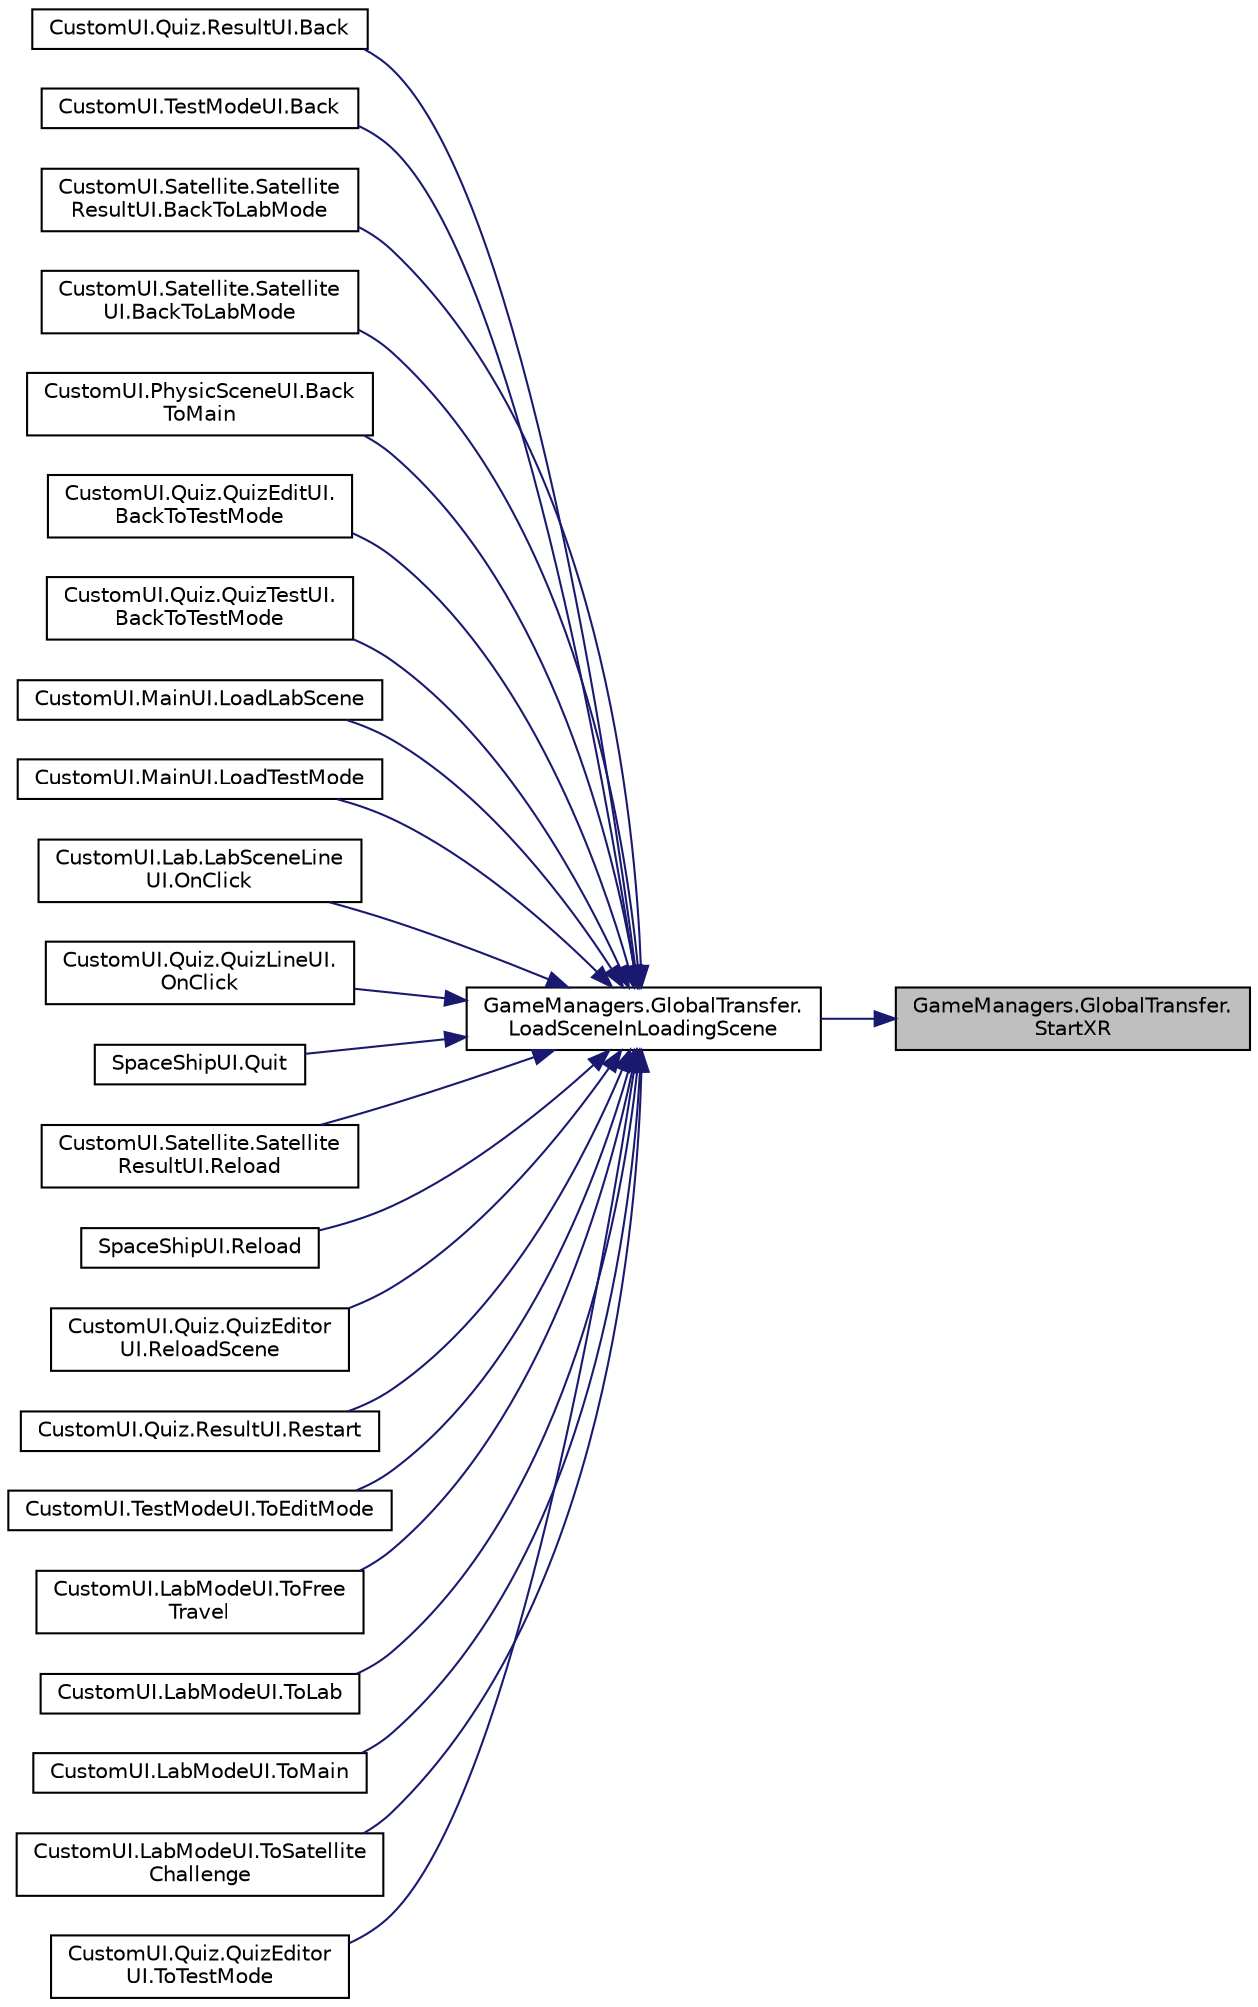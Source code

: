 digraph "GameManagers.GlobalTransfer.StartXR"
{
 // INTERACTIVE_SVG=YES
 // LATEX_PDF_SIZE
  edge [fontname="Helvetica",fontsize="10",labelfontname="Helvetica",labelfontsize="10"];
  node [fontname="Helvetica",fontsize="10",shape=record];
  rankdir="RL";
  Node1 [label="GameManagers.GlobalTransfer.\lStartXR",height=0.2,width=0.4,color="black", fillcolor="grey75", style="filled", fontcolor="black",tooltip=" "];
  Node1 -> Node2 [dir="back",color="midnightblue",fontsize="10",style="solid",fontname="Helvetica"];
  Node2 [label="GameManagers.GlobalTransfer.\lLoadSceneInLoadingScene",height=0.2,width=0.4,color="black", fillcolor="white", style="filled",URL="$class_game_managers_1_1_global_transfer.html#a96550d206f25a2d8d89af6c365617a55",tooltip="在Loading场景中加载新场景"];
  Node2 -> Node3 [dir="back",color="midnightblue",fontsize="10",style="solid",fontname="Helvetica"];
  Node3 [label="CustomUI.Quiz.ResultUI.Back",height=0.2,width=0.4,color="black", fillcolor="white", style="filled",URL="$class_custom_u_i_1_1_quiz_1_1_result_u_i.html#a428d94a0af83f0ccae3a0952c8b2f020",tooltip=" "];
  Node2 -> Node4 [dir="back",color="midnightblue",fontsize="10",style="solid",fontname="Helvetica"];
  Node4 [label="CustomUI.TestModeUI.Back",height=0.2,width=0.4,color="black", fillcolor="white", style="filled",URL="$class_custom_u_i_1_1_test_mode_u_i.html#af289391fc25d74c3624fb8a66226538f",tooltip=" "];
  Node2 -> Node5 [dir="back",color="midnightblue",fontsize="10",style="solid",fontname="Helvetica"];
  Node5 [label="CustomUI.Satellite.Satellite\lResultUI.BackToLabMode",height=0.2,width=0.4,color="black", fillcolor="white", style="filled",URL="$class_custom_u_i_1_1_satellite_1_1_satellite_result_u_i.html#a0ec4ad20ee3556da9cf61b8d228ef9fe",tooltip=" "];
  Node2 -> Node6 [dir="back",color="midnightblue",fontsize="10",style="solid",fontname="Helvetica"];
  Node6 [label="CustomUI.Satellite.Satellite\lUI.BackToLabMode",height=0.2,width=0.4,color="black", fillcolor="white", style="filled",URL="$class_custom_u_i_1_1_satellite_1_1_satellite_u_i.html#aaa3188a75f4f2a2c911dcb4a74cc21dc",tooltip=" "];
  Node2 -> Node7 [dir="back",color="midnightblue",fontsize="10",style="solid",fontname="Helvetica"];
  Node7 [label="CustomUI.PhysicSceneUI.Back\lToMain",height=0.2,width=0.4,color="black", fillcolor="white", style="filled",URL="$class_custom_u_i_1_1_physic_scene_u_i.html#a9256136931bac4afc309bc4691955000",tooltip=" "];
  Node2 -> Node8 [dir="back",color="midnightblue",fontsize="10",style="solid",fontname="Helvetica"];
  Node8 [label="CustomUI.Quiz.QuizEditUI.\lBackToTestMode",height=0.2,width=0.4,color="black", fillcolor="white", style="filled",URL="$class_custom_u_i_1_1_quiz_1_1_quiz_edit_u_i.html#a40e3c0662516ad140b7c5d4588bcfe2b",tooltip=" "];
  Node2 -> Node9 [dir="back",color="midnightblue",fontsize="10",style="solid",fontname="Helvetica"];
  Node9 [label="CustomUI.Quiz.QuizTestUI.\lBackToTestMode",height=0.2,width=0.4,color="black", fillcolor="white", style="filled",URL="$class_custom_u_i_1_1_quiz_1_1_quiz_test_u_i.html#a02e4c88699a323e283d80ac15cf0b8eb",tooltip=" "];
  Node2 -> Node10 [dir="back",color="midnightblue",fontsize="10",style="solid",fontname="Helvetica"];
  Node10 [label="CustomUI.MainUI.LoadLabScene",height=0.2,width=0.4,color="black", fillcolor="white", style="filled",URL="$class_custom_u_i_1_1_main_u_i.html#ac0d588b53b6403af5bb7f8834e282602",tooltip=" "];
  Node2 -> Node11 [dir="back",color="midnightblue",fontsize="10",style="solid",fontname="Helvetica"];
  Node11 [label="CustomUI.MainUI.LoadTestMode",height=0.2,width=0.4,color="black", fillcolor="white", style="filled",URL="$class_custom_u_i_1_1_main_u_i.html#abc3e1c7602bf017e513d74b03d4e6af1",tooltip=" "];
  Node2 -> Node12 [dir="back",color="midnightblue",fontsize="10",style="solid",fontname="Helvetica"];
  Node12 [label="CustomUI.Lab.LabSceneLine\lUI.OnClick",height=0.2,width=0.4,color="black", fillcolor="white", style="filled",URL="$class_custom_u_i_1_1_lab_1_1_lab_scene_line_u_i.html#a0a61ad5fd5b250be9321e61bea240832",tooltip=" "];
  Node2 -> Node13 [dir="back",color="midnightblue",fontsize="10",style="solid",fontname="Helvetica"];
  Node13 [label="CustomUI.Quiz.QuizLineUI.\lOnClick",height=0.2,width=0.4,color="black", fillcolor="white", style="filled",URL="$class_custom_u_i_1_1_quiz_1_1_quiz_line_u_i.html#a894b5ca9aab4f5db14135f3f544dbe4f",tooltip=" "];
  Node2 -> Node14 [dir="back",color="midnightblue",fontsize="10",style="solid",fontname="Helvetica"];
  Node14 [label="SpaceShipUI.Quit",height=0.2,width=0.4,color="black", fillcolor="white", style="filled",URL="$class_space_ship_u_i.html#ae26c22fcaff74d17010450142a5e4bec",tooltip=" "];
  Node2 -> Node15 [dir="back",color="midnightblue",fontsize="10",style="solid",fontname="Helvetica"];
  Node15 [label="CustomUI.Satellite.Satellite\lResultUI.Reload",height=0.2,width=0.4,color="black", fillcolor="white", style="filled",URL="$class_custom_u_i_1_1_satellite_1_1_satellite_result_u_i.html#ab0d0e9d10a6a97b8f026e2373fbd5425",tooltip=" "];
  Node2 -> Node16 [dir="back",color="midnightblue",fontsize="10",style="solid",fontname="Helvetica"];
  Node16 [label="SpaceShipUI.Reload",height=0.2,width=0.4,color="black", fillcolor="white", style="filled",URL="$class_space_ship_u_i.html#ab3188b3d7bb399426f4a806d34cb0ac4",tooltip=" "];
  Node2 -> Node17 [dir="back",color="midnightblue",fontsize="10",style="solid",fontname="Helvetica"];
  Node17 [label="CustomUI.Quiz.QuizEditor\lUI.ReloadScene",height=0.2,width=0.4,color="black", fillcolor="white", style="filled",URL="$class_custom_u_i_1_1_quiz_1_1_quiz_editor_u_i.html#af93afe3be1c58c27c4b2e87684cd75c1",tooltip=" "];
  Node2 -> Node18 [dir="back",color="midnightblue",fontsize="10",style="solid",fontname="Helvetica"];
  Node18 [label="CustomUI.Quiz.ResultUI.Restart",height=0.2,width=0.4,color="black", fillcolor="white", style="filled",URL="$class_custom_u_i_1_1_quiz_1_1_result_u_i.html#aa899d0c576fa3eb364b6fe39dc7dcfb4",tooltip=" "];
  Node2 -> Node19 [dir="back",color="midnightblue",fontsize="10",style="solid",fontname="Helvetica"];
  Node19 [label="CustomUI.TestModeUI.ToEditMode",height=0.2,width=0.4,color="black", fillcolor="white", style="filled",URL="$class_custom_u_i_1_1_test_mode_u_i.html#a59fe0887ae83c98fbe49b59e4ad4614a",tooltip=" "];
  Node2 -> Node20 [dir="back",color="midnightblue",fontsize="10",style="solid",fontname="Helvetica"];
  Node20 [label="CustomUI.LabModeUI.ToFree\lTravel",height=0.2,width=0.4,color="black", fillcolor="white", style="filled",URL="$class_custom_u_i_1_1_lab_mode_u_i.html#a427a69074236019787a5c13598fb7128",tooltip=" "];
  Node2 -> Node21 [dir="back",color="midnightblue",fontsize="10",style="solid",fontname="Helvetica"];
  Node21 [label="CustomUI.LabModeUI.ToLab",height=0.2,width=0.4,color="black", fillcolor="white", style="filled",URL="$class_custom_u_i_1_1_lab_mode_u_i.html#aada4e2e96cdfcbfbea28322515450a19",tooltip=" "];
  Node2 -> Node22 [dir="back",color="midnightblue",fontsize="10",style="solid",fontname="Helvetica"];
  Node22 [label="CustomUI.LabModeUI.ToMain",height=0.2,width=0.4,color="black", fillcolor="white", style="filled",URL="$class_custom_u_i_1_1_lab_mode_u_i.html#a0ee0f699378eb49ed6f9c555e769836b",tooltip=" "];
  Node2 -> Node23 [dir="back",color="midnightblue",fontsize="10",style="solid",fontname="Helvetica"];
  Node23 [label="CustomUI.LabModeUI.ToSatellite\lChallenge",height=0.2,width=0.4,color="black", fillcolor="white", style="filled",URL="$class_custom_u_i_1_1_lab_mode_u_i.html#a8680a2fefaca2eca5ee077383cc0eb87",tooltip=" "];
  Node2 -> Node24 [dir="back",color="midnightblue",fontsize="10",style="solid",fontname="Helvetica"];
  Node24 [label="CustomUI.Quiz.QuizEditor\lUI.ToTestMode",height=0.2,width=0.4,color="black", fillcolor="white", style="filled",URL="$class_custom_u_i_1_1_quiz_1_1_quiz_editor_u_i.html#a70edfd237acdf54d51f75fd4a4504381",tooltip=" "];
}
